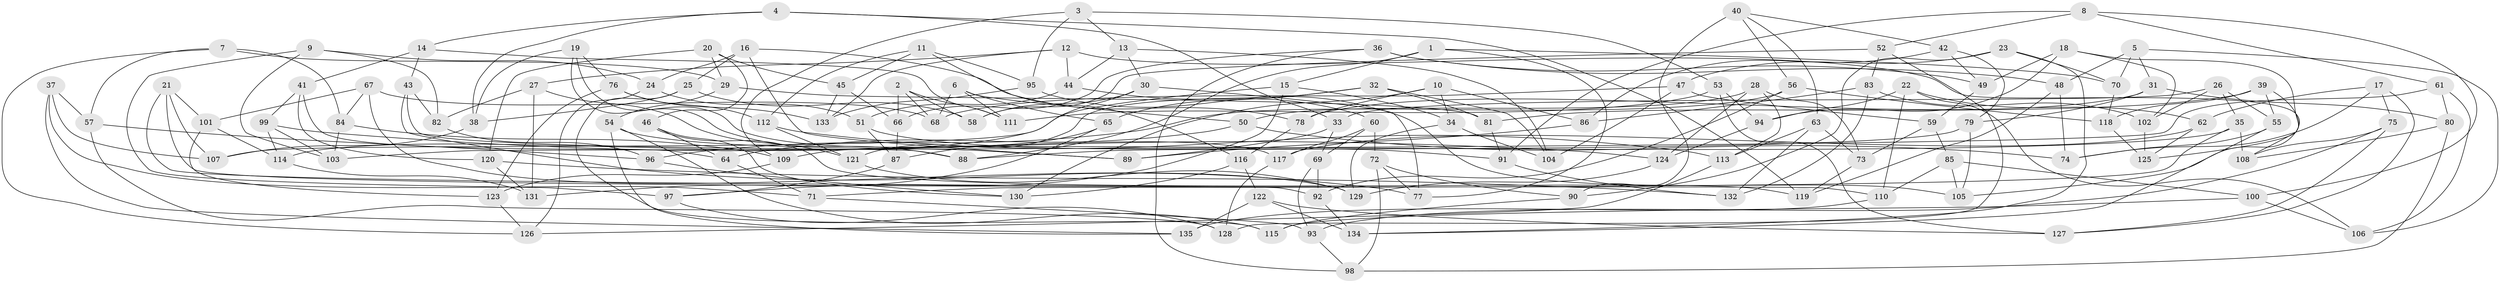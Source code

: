 // Generated by graph-tools (version 1.1) at 2025/11/02/27/25 16:11:48]
// undirected, 135 vertices, 270 edges
graph export_dot {
graph [start="1"]
  node [color=gray90,style=filled];
  1;
  2;
  3;
  4;
  5;
  6;
  7;
  8;
  9;
  10;
  11;
  12;
  13;
  14;
  15;
  16;
  17;
  18;
  19;
  20;
  21;
  22;
  23;
  24;
  25;
  26;
  27;
  28;
  29;
  30;
  31;
  32;
  33;
  34;
  35;
  36;
  37;
  38;
  39;
  40;
  41;
  42;
  43;
  44;
  45;
  46;
  47;
  48;
  49;
  50;
  51;
  52;
  53;
  54;
  55;
  56;
  57;
  58;
  59;
  60;
  61;
  62;
  63;
  64;
  65;
  66;
  67;
  68;
  69;
  70;
  71;
  72;
  73;
  74;
  75;
  76;
  77;
  78;
  79;
  80;
  81;
  82;
  83;
  84;
  85;
  86;
  87;
  88;
  89;
  90;
  91;
  92;
  93;
  94;
  95;
  96;
  97;
  98;
  99;
  100;
  101;
  102;
  103;
  104;
  105;
  106;
  107;
  108;
  109;
  110;
  111;
  112;
  113;
  114;
  115;
  116;
  117;
  118;
  119;
  120;
  121;
  122;
  123;
  124;
  125;
  126;
  127;
  128;
  129;
  130;
  131;
  132;
  133;
  134;
  135;
  1 -- 70;
  1 -- 77;
  1 -- 88;
  1 -- 15;
  2 -- 111;
  2 -- 58;
  2 -- 68;
  2 -- 66;
  3 -- 95;
  3 -- 53;
  3 -- 109;
  3 -- 13;
  4 -- 119;
  4 -- 38;
  4 -- 33;
  4 -- 14;
  5 -- 106;
  5 -- 48;
  5 -- 31;
  5 -- 70;
  6 -- 111;
  6 -- 50;
  6 -- 65;
  6 -- 68;
  7 -- 57;
  7 -- 84;
  7 -- 126;
  7 -- 29;
  8 -- 100;
  8 -- 61;
  8 -- 91;
  8 -- 52;
  9 -- 24;
  9 -- 97;
  9 -- 103;
  9 -- 82;
  10 -- 34;
  10 -- 78;
  10 -- 130;
  10 -- 86;
  11 -- 45;
  11 -- 112;
  11 -- 116;
  11 -- 95;
  12 -- 133;
  12 -- 108;
  12 -- 44;
  12 -- 27;
  13 -- 104;
  13 -- 30;
  13 -- 44;
  14 -- 43;
  14 -- 41;
  14 -- 111;
  15 -- 97;
  15 -- 34;
  15 -- 107;
  16 -- 78;
  16 -- 25;
  16 -- 24;
  16 -- 89;
  17 -- 127;
  17 -- 75;
  17 -- 62;
  17 -- 74;
  18 -- 102;
  18 -- 49;
  18 -- 94;
  18 -- 125;
  19 -- 88;
  19 -- 38;
  19 -- 76;
  19 -- 117;
  20 -- 29;
  20 -- 45;
  20 -- 120;
  20 -- 46;
  21 -- 101;
  21 -- 92;
  21 -- 107;
  21 -- 110;
  22 -- 106;
  22 -- 94;
  22 -- 110;
  22 -- 62;
  23 -- 90;
  23 -- 134;
  23 -- 47;
  23 -- 70;
  24 -- 51;
  24 -- 126;
  25 -- 38;
  25 -- 58;
  25 -- 115;
  26 -- 33;
  26 -- 35;
  26 -- 102;
  26 -- 55;
  27 -- 82;
  27 -- 131;
  27 -- 121;
  28 -- 73;
  28 -- 50;
  28 -- 124;
  28 -- 113;
  29 -- 81;
  29 -- 54;
  30 -- 114;
  30 -- 77;
  30 -- 58;
  31 -- 79;
  31 -- 78;
  31 -- 80;
  32 -- 121;
  32 -- 65;
  32 -- 81;
  32 -- 104;
  33 -- 69;
  33 -- 89;
  34 -- 129;
  34 -- 104;
  35 -- 108;
  35 -- 71;
  35 -- 109;
  36 -- 98;
  36 -- 48;
  36 -- 49;
  36 -- 66;
  37 -- 57;
  37 -- 135;
  37 -- 71;
  37 -- 107;
  38 -- 107;
  39 -- 118;
  39 -- 81;
  39 -- 105;
  39 -- 55;
  40 -- 63;
  40 -- 90;
  40 -- 42;
  40 -- 56;
  41 -- 120;
  41 -- 64;
  41 -- 99;
  42 -- 79;
  42 -- 86;
  42 -- 49;
  43 -- 82;
  43 -- 77;
  43 -- 88;
  44 -- 51;
  44 -- 60;
  45 -- 133;
  45 -- 66;
  46 -- 64;
  46 -- 119;
  46 -- 130;
  47 -- 68;
  47 -- 59;
  47 -- 104;
  48 -- 119;
  48 -- 74;
  49 -- 59;
  50 -- 64;
  50 -- 74;
  51 -- 87;
  51 -- 91;
  52 -- 83;
  52 -- 128;
  52 -- 58;
  53 -- 94;
  53 -- 127;
  53 -- 111;
  54 -- 115;
  54 -- 135;
  54 -- 89;
  55 -- 134;
  55 -- 74;
  56 -- 92;
  56 -- 96;
  56 -- 118;
  57 -- 96;
  57 -- 128;
  59 -- 73;
  59 -- 85;
  60 -- 69;
  60 -- 72;
  60 -- 117;
  61 -- 103;
  61 -- 80;
  61 -- 106;
  62 -- 125;
  62 -- 117;
  63 -- 113;
  63 -- 132;
  63 -- 73;
  64 -- 71;
  65 -- 131;
  65 -- 87;
  66 -- 87;
  67 -- 84;
  67 -- 68;
  67 -- 129;
  67 -- 101;
  69 -- 92;
  69 -- 93;
  70 -- 118;
  71 -- 93;
  72 -- 90;
  72 -- 98;
  72 -- 77;
  73 -- 119;
  75 -- 93;
  75 -- 127;
  75 -- 108;
  76 -- 123;
  76 -- 112;
  76 -- 133;
  78 -- 116;
  79 -- 88;
  79 -- 105;
  80 -- 108;
  80 -- 98;
  81 -- 91;
  82 -- 96;
  83 -- 132;
  83 -- 86;
  83 -- 102;
  84 -- 109;
  84 -- 103;
  85 -- 105;
  85 -- 100;
  85 -- 110;
  86 -- 89;
  87 -- 97;
  90 -- 115;
  91 -- 132;
  92 -- 134;
  93 -- 98;
  94 -- 124;
  95 -- 105;
  95 -- 133;
  96 -- 130;
  97 -- 128;
  99 -- 124;
  99 -- 114;
  99 -- 103;
  100 -- 106;
  100 -- 115;
  101 -- 123;
  101 -- 114;
  102 -- 125;
  109 -- 123;
  110 -- 135;
  112 -- 121;
  112 -- 113;
  113 -- 126;
  114 -- 131;
  116 -- 130;
  116 -- 122;
  117 -- 128;
  118 -- 125;
  120 -- 132;
  120 -- 131;
  121 -- 129;
  122 -- 135;
  122 -- 127;
  122 -- 134;
  123 -- 126;
  124 -- 129;
}
